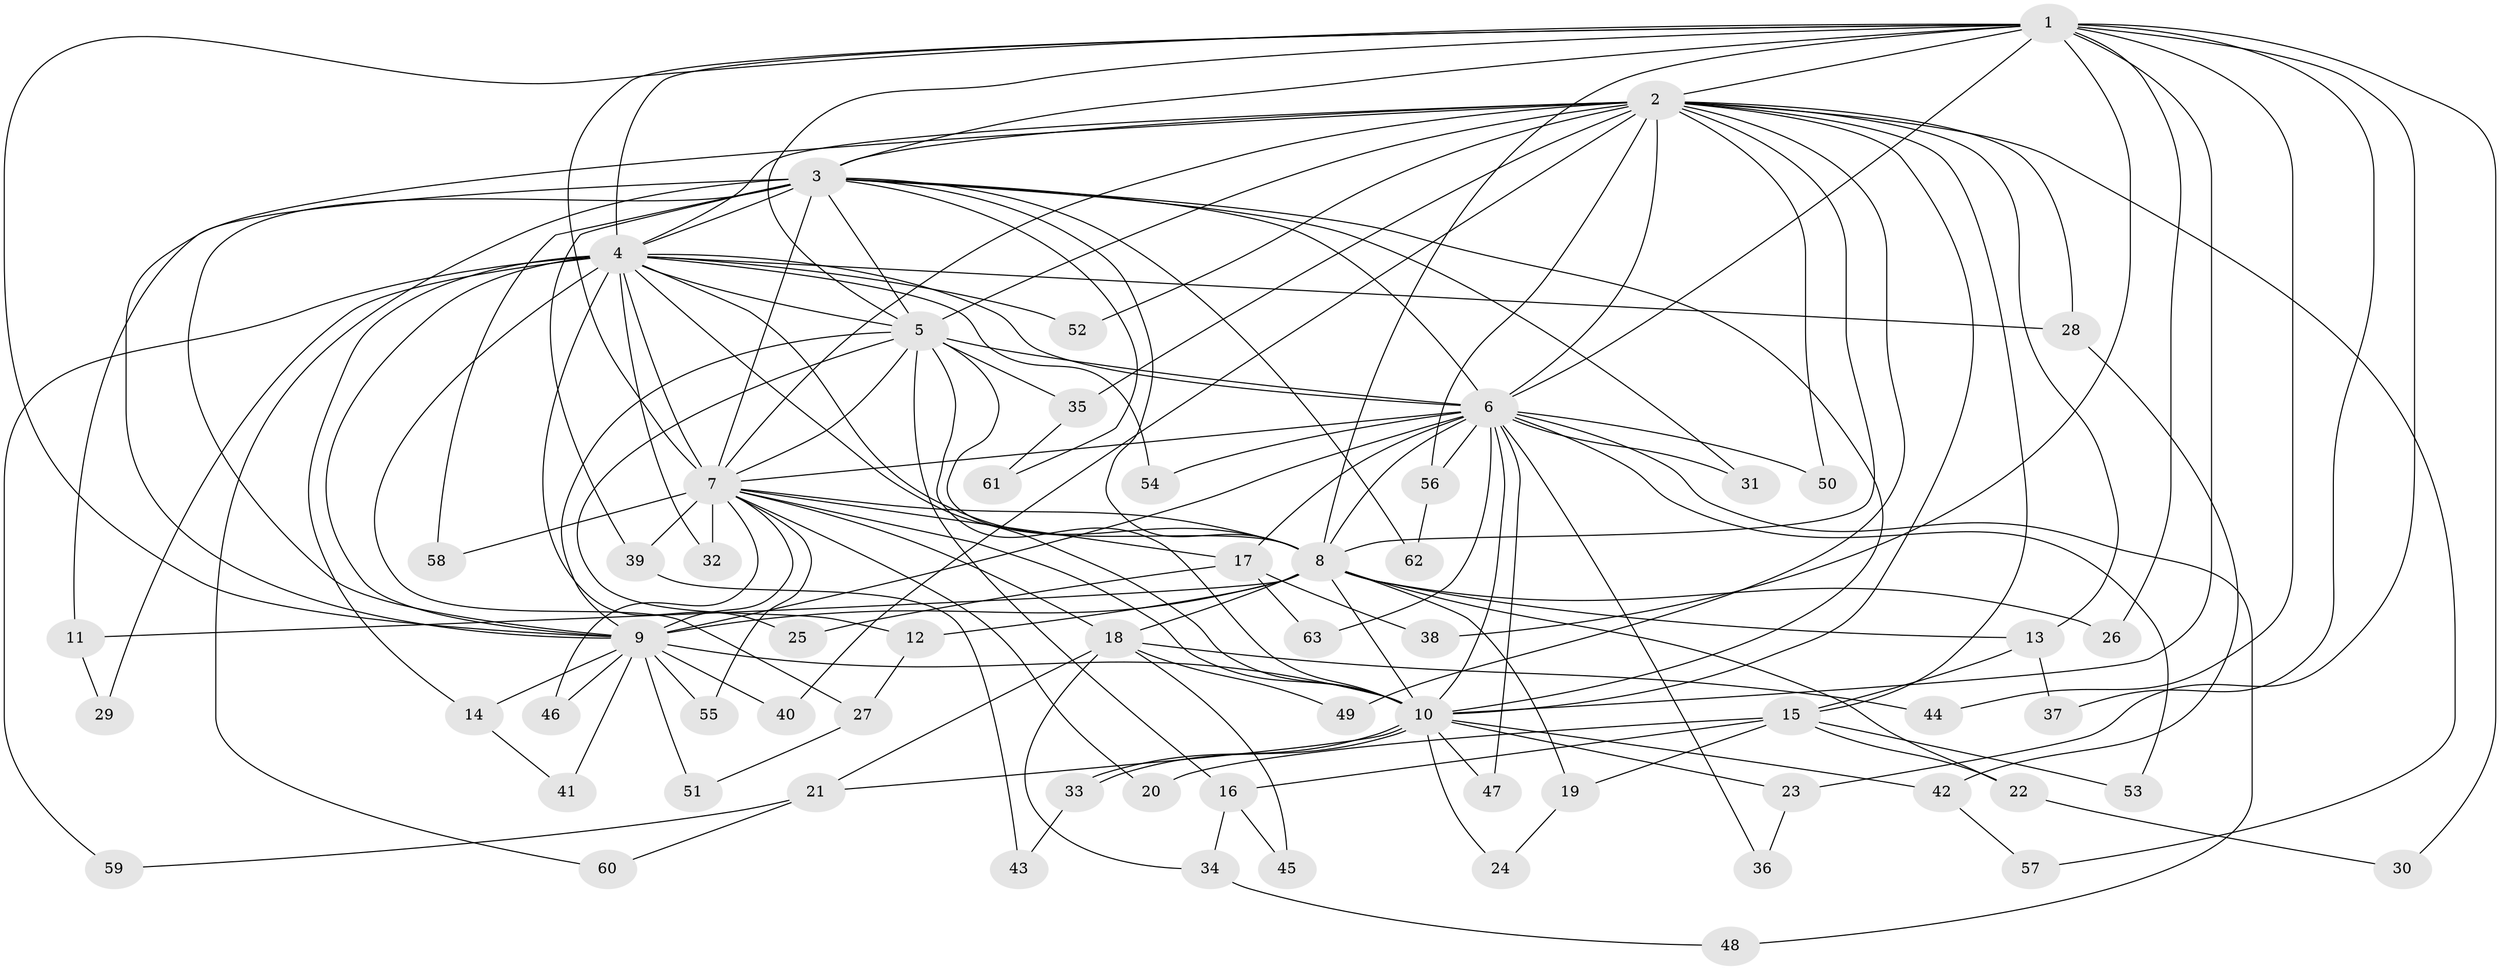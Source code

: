 // coarse degree distribution, {11: 0.022727272727272728, 16: 0.022727272727272728, 20: 0.022727272727272728, 15: 0.045454545454545456, 13: 0.022727272727272728, 12: 0.022727272727272728, 14: 0.022727272727272728, 3: 0.22727272727272727, 4: 0.045454545454545456, 7: 0.022727272727272728, 5: 0.022727272727272728, 9: 0.022727272727272728, 2: 0.45454545454545453, 1: 0.022727272727272728}
// Generated by graph-tools (version 1.1) at 2025/51/02/27/25 19:51:51]
// undirected, 63 vertices, 151 edges
graph export_dot {
graph [start="1"]
  node [color=gray90,style=filled];
  1;
  2;
  3;
  4;
  5;
  6;
  7;
  8;
  9;
  10;
  11;
  12;
  13;
  14;
  15;
  16;
  17;
  18;
  19;
  20;
  21;
  22;
  23;
  24;
  25;
  26;
  27;
  28;
  29;
  30;
  31;
  32;
  33;
  34;
  35;
  36;
  37;
  38;
  39;
  40;
  41;
  42;
  43;
  44;
  45;
  46;
  47;
  48;
  49;
  50;
  51;
  52;
  53;
  54;
  55;
  56;
  57;
  58;
  59;
  60;
  61;
  62;
  63;
  1 -- 2;
  1 -- 3;
  1 -- 4;
  1 -- 5;
  1 -- 6;
  1 -- 7;
  1 -- 8;
  1 -- 9;
  1 -- 10;
  1 -- 23;
  1 -- 26;
  1 -- 30;
  1 -- 37;
  1 -- 38;
  1 -- 44;
  2 -- 3;
  2 -- 4;
  2 -- 5;
  2 -- 6;
  2 -- 7;
  2 -- 8;
  2 -- 9;
  2 -- 10;
  2 -- 13;
  2 -- 15;
  2 -- 28;
  2 -- 35;
  2 -- 40;
  2 -- 49;
  2 -- 50;
  2 -- 52;
  2 -- 56;
  2 -- 57;
  3 -- 4;
  3 -- 5;
  3 -- 6;
  3 -- 7;
  3 -- 8;
  3 -- 9;
  3 -- 10;
  3 -- 11;
  3 -- 31;
  3 -- 39;
  3 -- 58;
  3 -- 60;
  3 -- 61;
  3 -- 62;
  4 -- 5;
  4 -- 6;
  4 -- 7;
  4 -- 8;
  4 -- 9;
  4 -- 10;
  4 -- 14;
  4 -- 25;
  4 -- 27;
  4 -- 28;
  4 -- 29;
  4 -- 32;
  4 -- 52;
  4 -- 54;
  4 -- 59;
  5 -- 6;
  5 -- 7;
  5 -- 8;
  5 -- 9;
  5 -- 10;
  5 -- 12;
  5 -- 16;
  5 -- 35;
  6 -- 7;
  6 -- 8;
  6 -- 9;
  6 -- 10;
  6 -- 17;
  6 -- 31;
  6 -- 36;
  6 -- 47;
  6 -- 48;
  6 -- 50;
  6 -- 53;
  6 -- 54;
  6 -- 56;
  6 -- 63;
  7 -- 8;
  7 -- 9;
  7 -- 10;
  7 -- 17;
  7 -- 18;
  7 -- 20;
  7 -- 32;
  7 -- 39;
  7 -- 46;
  7 -- 55;
  7 -- 58;
  8 -- 9;
  8 -- 10;
  8 -- 11;
  8 -- 12;
  8 -- 13;
  8 -- 18;
  8 -- 19;
  8 -- 22;
  8 -- 26;
  9 -- 10;
  9 -- 14;
  9 -- 40;
  9 -- 41;
  9 -- 46;
  9 -- 51;
  9 -- 55;
  10 -- 21;
  10 -- 23;
  10 -- 24;
  10 -- 33;
  10 -- 33;
  10 -- 42;
  10 -- 47;
  11 -- 29;
  12 -- 27;
  13 -- 15;
  13 -- 37;
  14 -- 41;
  15 -- 16;
  15 -- 19;
  15 -- 20;
  15 -- 22;
  15 -- 53;
  16 -- 34;
  16 -- 45;
  17 -- 25;
  17 -- 38;
  17 -- 63;
  18 -- 21;
  18 -- 34;
  18 -- 44;
  18 -- 45;
  18 -- 49;
  19 -- 24;
  21 -- 59;
  21 -- 60;
  22 -- 30;
  23 -- 36;
  27 -- 51;
  28 -- 42;
  33 -- 43;
  34 -- 48;
  35 -- 61;
  39 -- 43;
  42 -- 57;
  56 -- 62;
}
